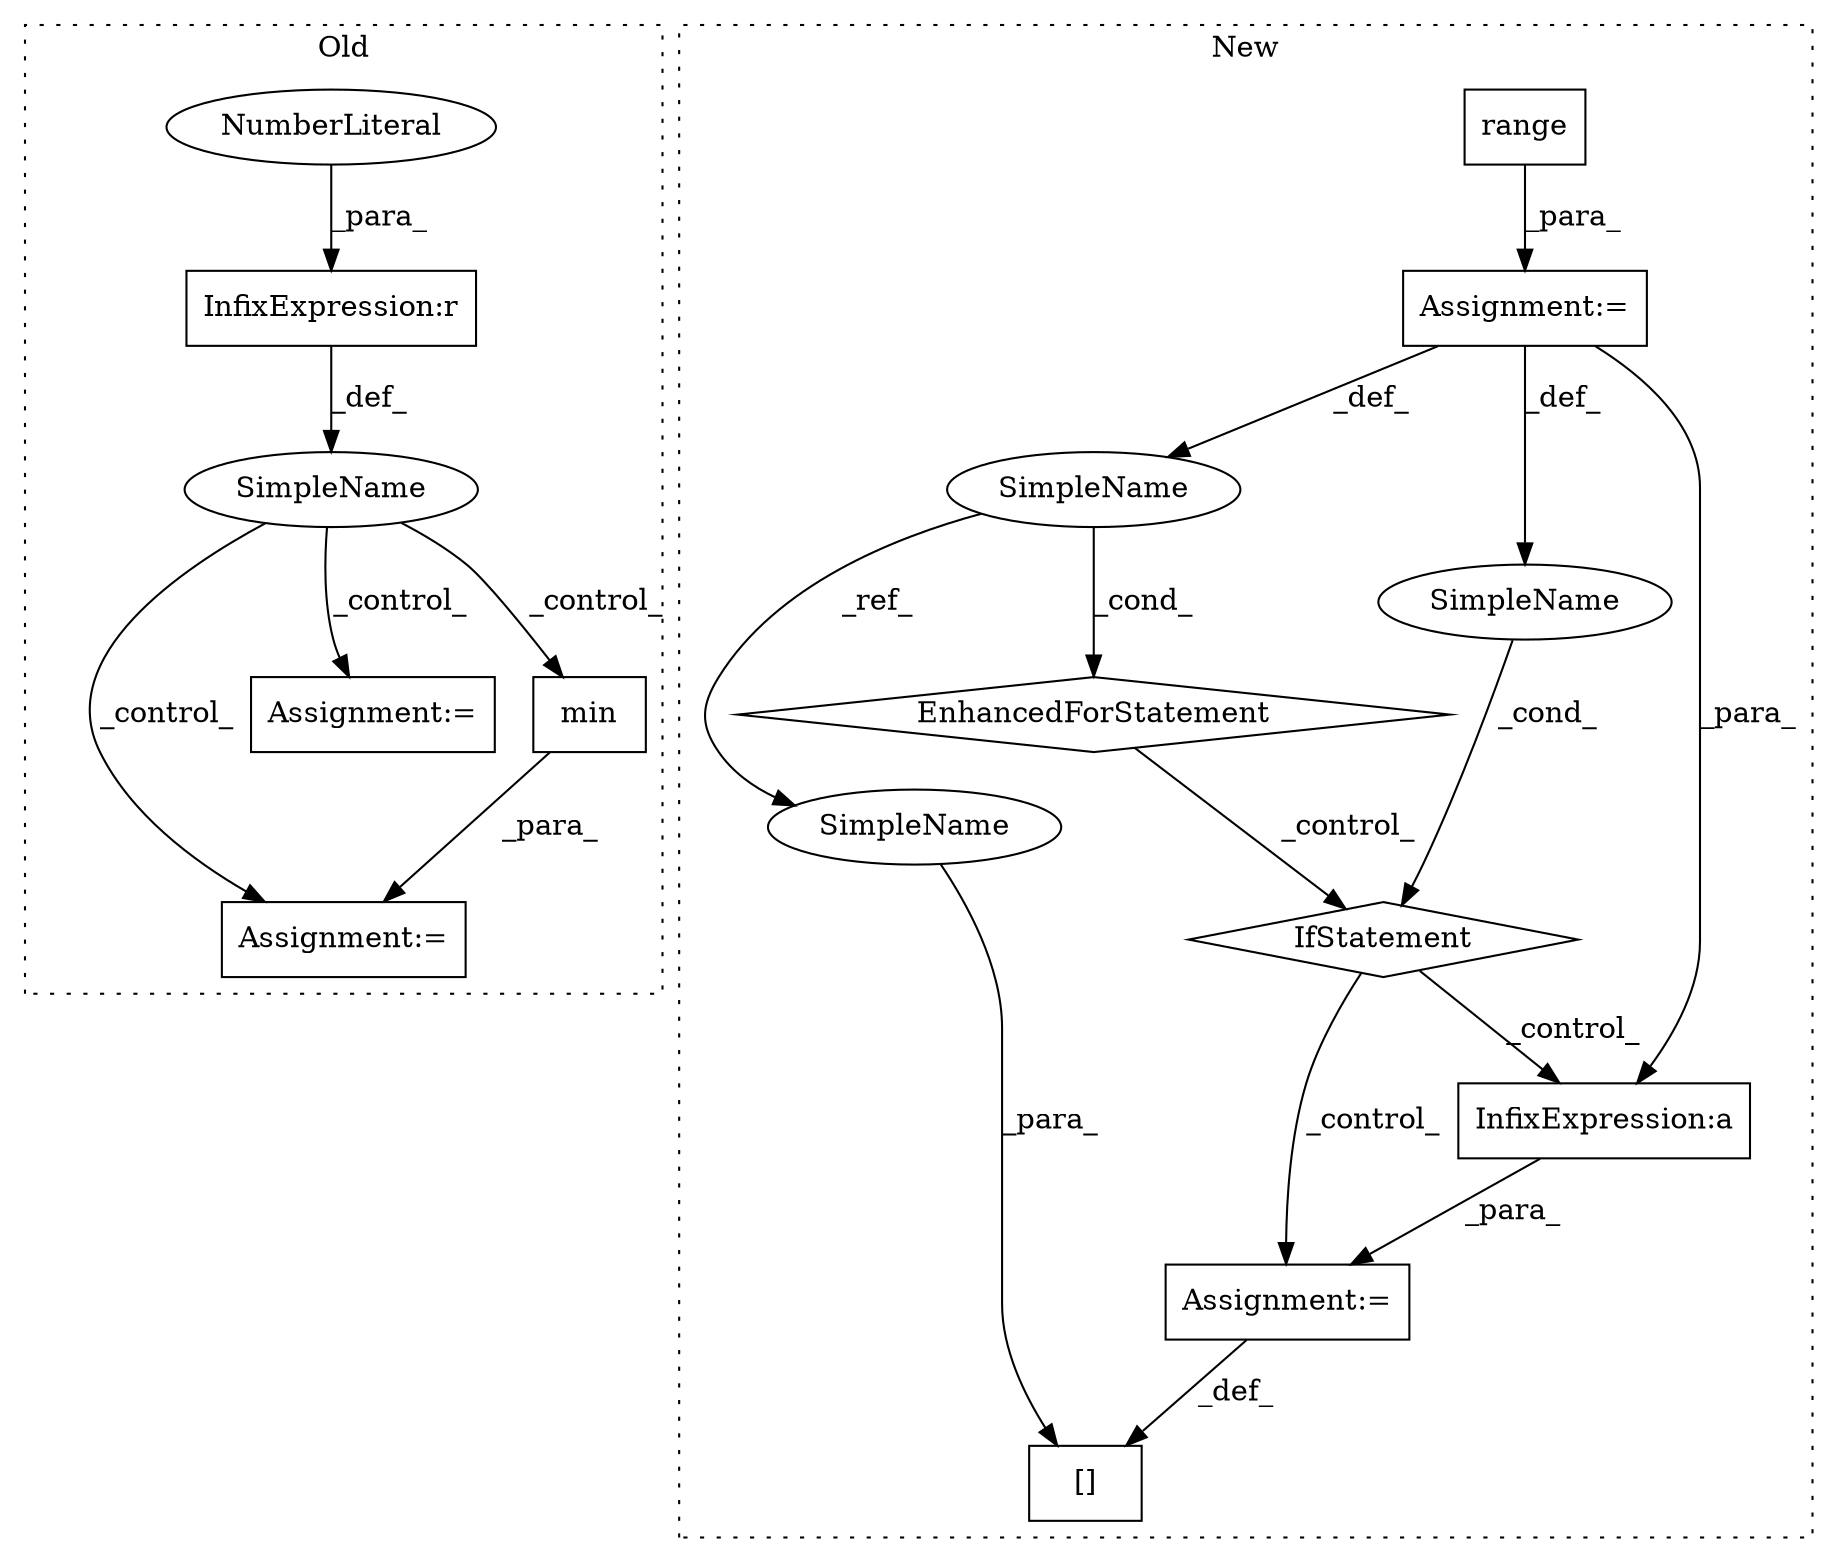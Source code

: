 digraph G {
subgraph cluster0 {
1 [label="min" a="32" s="630,635" l="4,1" shape="box"];
4 [label="Assignment:=" a="7" s="622" l="2" shape="box"];
9 [label="SimpleName" a="42" s="" l="" shape="ellipse"];
10 [label="InfixExpression:r" a="27" s="574" l="3" shape="box"];
13 [label="NumberLiteral" a="34" s="577" l="1" shape="ellipse"];
15 [label="Assignment:=" a="7" s="792" l="11" shape="box"];
label = "Old";
style="dotted";
}
subgraph cluster1 {
2 [label="EnhancedForStatement" a="70" s="550,619" l="53,2" shape="diamond"];
3 [label="Assignment:=" a="7" s="550,619" l="53,2" shape="box"];
5 [label="Assignment:=" a="7" s="812" l="1" shape="box"];
6 [label="SimpleName" a="42" s="607" l="1" shape="ellipse"];
7 [label="IfStatement" a="25" s="705,723" l="4,2" shape="diamond"];
8 [label="SimpleName" a="42" s="" l="" shape="ellipse"];
11 [label="range" a="32" s="611,618" l="6,1" shape="box"];
12 [label="InfixExpression:a" a="27" s="824" l="3" shape="box"];
14 [label="[]" a="2" s="867,873" l="5,1" shape="box"];
16 [label="SimpleName" a="42" s="872" l="1" shape="ellipse"];
label = "New";
style="dotted";
}
1 -> 4 [label="_para_"];
2 -> 7 [label="_control_"];
3 -> 12 [label="_para_"];
3 -> 6 [label="_def_"];
3 -> 8 [label="_def_"];
5 -> 14 [label="_def_"];
6 -> 16 [label="_ref_"];
6 -> 2 [label="_cond_"];
7 -> 12 [label="_control_"];
7 -> 5 [label="_control_"];
8 -> 7 [label="_cond_"];
9 -> 15 [label="_control_"];
9 -> 4 [label="_control_"];
9 -> 1 [label="_control_"];
10 -> 9 [label="_def_"];
11 -> 3 [label="_para_"];
12 -> 5 [label="_para_"];
13 -> 10 [label="_para_"];
16 -> 14 [label="_para_"];
}